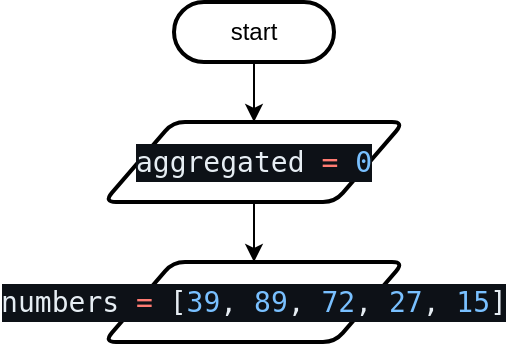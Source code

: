 <mxfile>
    <diagram id="6kYIJkfVk-tji89tBiHa" name="Page-1">
        <mxGraphModel dx="386" dy="317" grid="1" gridSize="10" guides="1" tooltips="1" connect="1" arrows="1" fold="1" page="1" pageScale="1" pageWidth="850" pageHeight="1100" math="0" shadow="0">
            <root>
                <mxCell id="0"/>
                <mxCell id="1" parent="0"/>
                <mxCell id="4" value="" style="edgeStyle=none;html=1;" edge="1" parent="1" source="2" target="3">
                    <mxGeometry relative="1" as="geometry"/>
                </mxCell>
                <mxCell id="2" value="start" style="html=1;dashed=0;whiteSpace=wrap;shape=mxgraph.dfd.start;strokeWidth=2;" vertex="1" parent="1">
                    <mxGeometry x="385" y="40" width="80" height="30" as="geometry"/>
                </mxCell>
                <mxCell id="6" value="" style="edgeStyle=none;html=1;" edge="1" parent="1" source="3" target="5">
                    <mxGeometry relative="1" as="geometry"/>
                </mxCell>
                <mxCell id="3" value="&lt;div style=&quot;color: rgb(230, 237, 243); background-color: rgb(13, 17, 23); font-family: &amp;quot;Droid Sans Mono&amp;quot;, &amp;quot;monospace&amp;quot;, monospace; font-size: 14px; line-height: 19px; white-space: pre;&quot;&gt;&lt;span style=&quot;color: #e6edf3;&quot;&gt;aggregated&lt;/span&gt;&lt;span style=&quot;color: #e6edf3;&quot;&gt; &lt;/span&gt;&lt;span style=&quot;color: #ff7b72;&quot;&gt;=&lt;/span&gt;&lt;span style=&quot;color: #e6edf3;&quot;&gt; &lt;/span&gt;&lt;span style=&quot;color: #79c0ff;&quot;&gt;0&lt;/span&gt;&lt;/div&gt;" style="shape=parallelogram;html=1;strokeWidth=2;perimeter=parallelogramPerimeter;whiteSpace=wrap;rounded=1;arcSize=12;size=0.23;" vertex="1" parent="1">
                    <mxGeometry x="350" y="100" width="150" height="40" as="geometry"/>
                </mxCell>
                <mxCell id="5" value="&lt;div style=&quot;color: rgb(230, 237, 243); background-color: rgb(13, 17, 23); font-family: &amp;quot;Droid Sans Mono&amp;quot;, &amp;quot;monospace&amp;quot;, monospace; font-size: 14px; line-height: 19px; white-space: pre;&quot;&gt;&lt;div style=&quot;color: rgb(230, 237, 243); line-height: 19px;&quot;&gt;&lt;span style=&quot;color: #e6edf3;&quot;&gt;numbers&lt;/span&gt;&lt;span style=&quot;color: #e6edf3;&quot;&gt; &lt;/span&gt;&lt;span style=&quot;color: #ff7b72;&quot;&gt;=&lt;/span&gt;&lt;span style=&quot;color: #e6edf3;&quot;&gt; [&lt;/span&gt;&lt;span style=&quot;color: #79c0ff;&quot;&gt;39&lt;/span&gt;&lt;span style=&quot;color: #e6edf3;&quot;&gt;, &lt;/span&gt;&lt;span style=&quot;color: #79c0ff;&quot;&gt;89&lt;/span&gt;&lt;span style=&quot;color: #e6edf3;&quot;&gt;, &lt;/span&gt;&lt;span style=&quot;color: #79c0ff;&quot;&gt;72&lt;/span&gt;&lt;span style=&quot;color: #e6edf3;&quot;&gt;, &lt;/span&gt;&lt;span style=&quot;color: #79c0ff;&quot;&gt;27&lt;/span&gt;&lt;span style=&quot;color: #e6edf3;&quot;&gt;, &lt;/span&gt;&lt;span style=&quot;color: #79c0ff;&quot;&gt;15&lt;/span&gt;&lt;span style=&quot;color: #e6edf3;&quot;&gt;]&lt;/span&gt;&lt;/div&gt;&lt;/div&gt;" style="shape=parallelogram;html=1;strokeWidth=2;perimeter=parallelogramPerimeter;whiteSpace=wrap;rounded=1;arcSize=12;size=0.23;" vertex="1" parent="1">
                    <mxGeometry x="350" y="170" width="150" height="40" as="geometry"/>
                </mxCell>
            </root>
        </mxGraphModel>
    </diagram>
</mxfile>